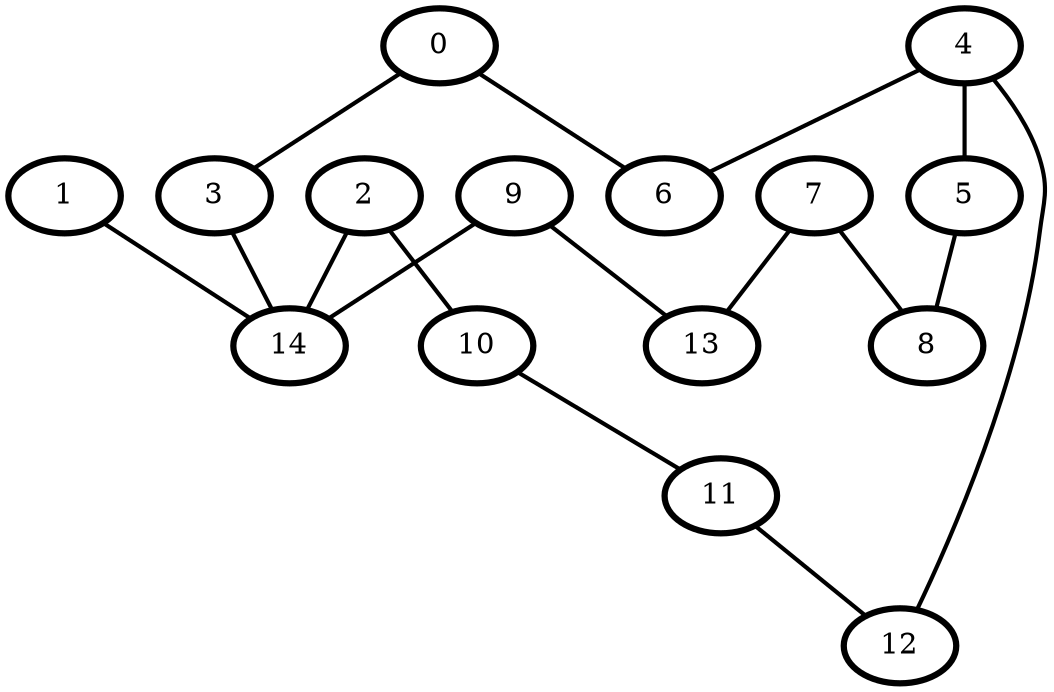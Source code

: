 graph G {
    0 [penwidth=3]
    1 [penwidth=3]
    2 [penwidth=3]
    3 [penwidth=3]
    4 [penwidth=3]
    5 [penwidth=3]
    6 [penwidth=3]
    7 [penwidth=3]
    8 [penwidth=3]
    9 [penwidth=3]
    10 [penwidth=3]
    11 [penwidth=3]
    12 [penwidth=3]
    13 [penwidth=3]
    14 [penwidth=3]

    11--12 [penwidth=2]
    9--14 [penwidth=2]
    3--14 [penwidth=2]
    4--12 [penwidth=2]
    10--11 [penwidth=2]
    2--10 [penwidth=2]
    4--6 [penwidth=2]
    4--5 [penwidth=2]
    0--3 [penwidth=2]
    7--13 [penwidth=2]
    9--13 [penwidth=2]
    0--6 [penwidth=2]
    2--14 [penwidth=2]
    5--8 [penwidth=2]
    7--8 [penwidth=2]
    1--14 [penwidth=2]
}